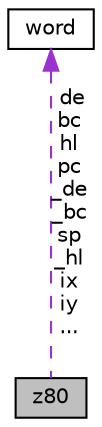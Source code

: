 digraph G
{
  edge [fontname="Helvetica",fontsize="10",labelfontname="Helvetica",labelfontsize="10"];
  node [fontname="Helvetica",fontsize="10",shape=record];
  Node1 [label="z80",height=0.2,width=0.4,color="black", fillcolor="grey75", style="filled" fontcolor="black"];
  Node2 -> Node1 [dir="back",color="darkorchid3",fontsize="10",style="dashed",label=" de\nbc\nhl\npc\n_de\n_bc\nsp\n_hl\nix\niy\n..." ,fontname="Helvetica"];
  Node2 [label="word",height=0.2,width=0.4,color="black", fillcolor="white", style="filled",URL="$unionword.html"];
}
